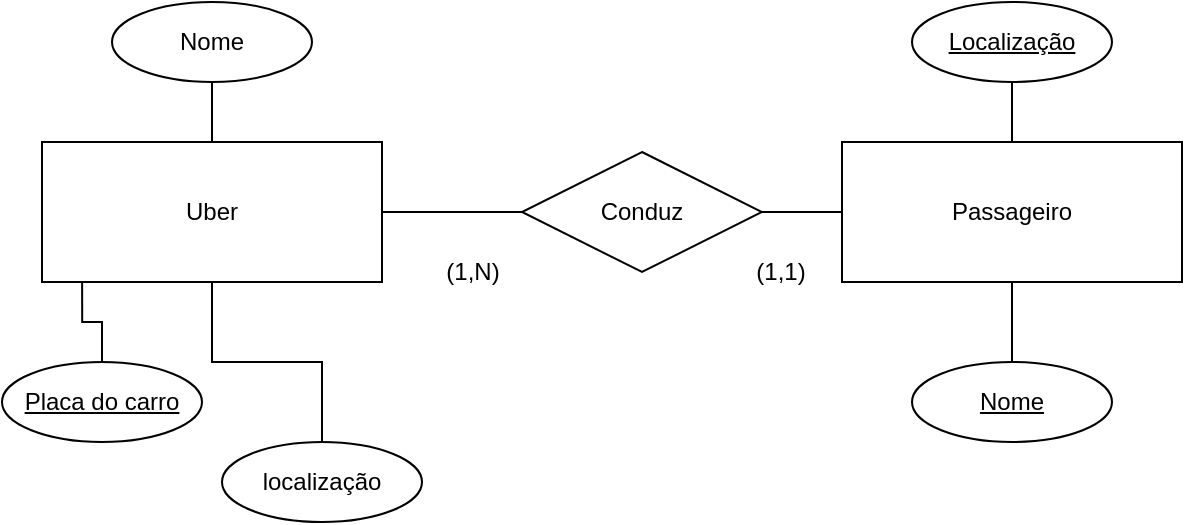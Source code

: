 <mxfile version="23.1.4" type="github">
  <diagram name="Página-1" id="fu--3HZTQkdgyR_W-xgy">
    <mxGraphModel dx="635" dy="368" grid="1" gridSize="10" guides="1" tooltips="1" connect="1" arrows="1" fold="1" page="1" pageScale="1" pageWidth="827" pageHeight="1169" math="0" shadow="0">
      <root>
        <mxCell id="0" />
        <mxCell id="1" parent="0" />
        <mxCell id="XS2YPMO7M-rk-q-jFxN_-7" style="edgeStyle=orthogonalEdgeStyle;rounded=0;orthogonalLoop=1;jettySize=auto;html=1;entryX=0;entryY=0.5;entryDx=0;entryDy=0;endArrow=none;endFill=0;" edge="1" parent="1" source="XS2YPMO7M-rk-q-jFxN_-1" target="XS2YPMO7M-rk-q-jFxN_-6">
          <mxGeometry relative="1" as="geometry" />
        </mxCell>
        <mxCell id="XS2YPMO7M-rk-q-jFxN_-1" value="Uber" style="whiteSpace=wrap;html=1;align=center;" vertex="1" parent="1">
          <mxGeometry x="70" y="130" width="170" height="70" as="geometry" />
        </mxCell>
        <mxCell id="XS2YPMO7M-rk-q-jFxN_-30" style="edgeStyle=orthogonalEdgeStyle;rounded=0;orthogonalLoop=1;jettySize=auto;html=1;entryX=0.5;entryY=1;entryDx=0;entryDy=0;endArrow=none;endFill=0;" edge="1" parent="1" source="XS2YPMO7M-rk-q-jFxN_-2" target="XS2YPMO7M-rk-q-jFxN_-26">
          <mxGeometry relative="1" as="geometry" />
        </mxCell>
        <mxCell id="XS2YPMO7M-rk-q-jFxN_-2" value="Passageiro" style="whiteSpace=wrap;html=1;align=center;" vertex="1" parent="1">
          <mxGeometry x="470" y="130" width="170" height="70" as="geometry" />
        </mxCell>
        <mxCell id="XS2YPMO7M-rk-q-jFxN_-8" style="edgeStyle=orthogonalEdgeStyle;rounded=0;orthogonalLoop=1;jettySize=auto;html=1;entryX=0;entryY=0.5;entryDx=0;entryDy=0;endArrow=none;endFill=0;" edge="1" parent="1" source="XS2YPMO7M-rk-q-jFxN_-6" target="XS2YPMO7M-rk-q-jFxN_-2">
          <mxGeometry relative="1" as="geometry" />
        </mxCell>
        <mxCell id="XS2YPMO7M-rk-q-jFxN_-6" value="Conduz" style="shape=rhombus;perimeter=rhombusPerimeter;whiteSpace=wrap;html=1;align=center;" vertex="1" parent="1">
          <mxGeometry x="310" y="135" width="120" height="60" as="geometry" />
        </mxCell>
        <mxCell id="XS2YPMO7M-rk-q-jFxN_-22" value="Placa do carro" style="ellipse;whiteSpace=wrap;html=1;align=center;fontStyle=4;" vertex="1" parent="1">
          <mxGeometry x="50" y="240" width="100" height="40" as="geometry" />
        </mxCell>
        <mxCell id="XS2YPMO7M-rk-q-jFxN_-29" style="edgeStyle=orthogonalEdgeStyle;rounded=0;orthogonalLoop=1;jettySize=auto;html=1;entryX=0.5;entryY=0;entryDx=0;entryDy=0;endArrow=none;endFill=0;" edge="1" parent="1" source="XS2YPMO7M-rk-q-jFxN_-23" target="XS2YPMO7M-rk-q-jFxN_-1">
          <mxGeometry relative="1" as="geometry" />
        </mxCell>
        <mxCell id="XS2YPMO7M-rk-q-jFxN_-23" value="Nome" style="ellipse;whiteSpace=wrap;html=1;align=center;" vertex="1" parent="1">
          <mxGeometry x="105" y="60" width="100" height="40" as="geometry" />
        </mxCell>
        <mxCell id="XS2YPMO7M-rk-q-jFxN_-28" style="edgeStyle=orthogonalEdgeStyle;rounded=0;orthogonalLoop=1;jettySize=auto;html=1;endArrow=none;endFill=0;" edge="1" parent="1" source="XS2YPMO7M-rk-q-jFxN_-24" target="XS2YPMO7M-rk-q-jFxN_-1">
          <mxGeometry relative="1" as="geometry" />
        </mxCell>
        <mxCell id="XS2YPMO7M-rk-q-jFxN_-24" value="localização" style="ellipse;whiteSpace=wrap;html=1;align=center;" vertex="1" parent="1">
          <mxGeometry x="160" y="280" width="100" height="40" as="geometry" />
        </mxCell>
        <mxCell id="XS2YPMO7M-rk-q-jFxN_-31" style="edgeStyle=orthogonalEdgeStyle;rounded=0;orthogonalLoop=1;jettySize=auto;html=1;entryX=0.5;entryY=1;entryDx=0;entryDy=0;endArrow=none;endFill=0;" edge="1" parent="1" source="XS2YPMO7M-rk-q-jFxN_-25" target="XS2YPMO7M-rk-q-jFxN_-2">
          <mxGeometry relative="1" as="geometry" />
        </mxCell>
        <mxCell id="XS2YPMO7M-rk-q-jFxN_-25" value="Nome" style="ellipse;whiteSpace=wrap;html=1;align=center;fontStyle=4;" vertex="1" parent="1">
          <mxGeometry x="505" y="240" width="100" height="40" as="geometry" />
        </mxCell>
        <mxCell id="XS2YPMO7M-rk-q-jFxN_-26" value="Localização" style="ellipse;whiteSpace=wrap;html=1;align=center;fontStyle=4;" vertex="1" parent="1">
          <mxGeometry x="505" y="60" width="100" height="40" as="geometry" />
        </mxCell>
        <mxCell id="XS2YPMO7M-rk-q-jFxN_-27" style="edgeStyle=orthogonalEdgeStyle;rounded=0;orthogonalLoop=1;jettySize=auto;html=1;entryX=0.118;entryY=1;entryDx=0;entryDy=0;entryPerimeter=0;endArrow=none;endFill=0;" edge="1" parent="1" source="XS2YPMO7M-rk-q-jFxN_-22" target="XS2YPMO7M-rk-q-jFxN_-1">
          <mxGeometry relative="1" as="geometry" />
        </mxCell>
        <mxCell id="XS2YPMO7M-rk-q-jFxN_-41" value="(1,N)" style="text;html=1;align=center;verticalAlign=middle;resizable=0;points=[];autosize=1;strokeColor=none;fillColor=none;" vertex="1" parent="1">
          <mxGeometry x="260" y="180" width="50" height="30" as="geometry" />
        </mxCell>
        <mxCell id="XS2YPMO7M-rk-q-jFxN_-42" value="(1,1)" style="text;html=1;align=center;verticalAlign=middle;resizable=0;points=[];autosize=1;strokeColor=none;fillColor=none;" vertex="1" parent="1">
          <mxGeometry x="414" y="180" width="50" height="30" as="geometry" />
        </mxCell>
      </root>
    </mxGraphModel>
  </diagram>
</mxfile>
